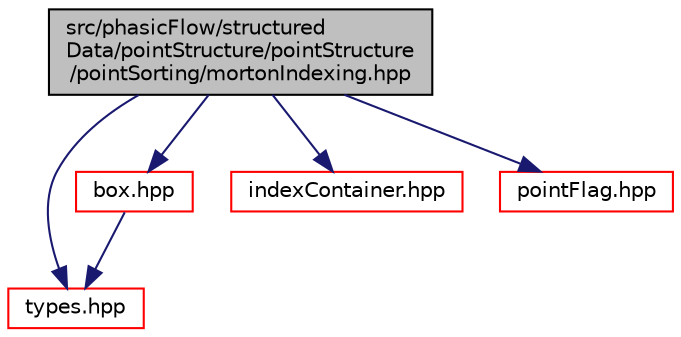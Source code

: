digraph "src/phasicFlow/structuredData/pointStructure/pointStructure/pointSorting/mortonIndexing.hpp"
{
 // LATEX_PDF_SIZE
  edge [fontname="Helvetica",fontsize="10",labelfontname="Helvetica",labelfontsize="10"];
  node [fontname="Helvetica",fontsize="10",shape=record];
  Node1 [label="src/phasicFlow/structured\lData/pointStructure/pointStructure\l/pointSorting/mortonIndexing.hpp",height=0.2,width=0.4,color="black", fillcolor="grey75", style="filled", fontcolor="black",tooltip=" "];
  Node1 -> Node2 [color="midnightblue",fontsize="10",style="solid",fontname="Helvetica"];
  Node2 [label="types.hpp",height=0.2,width=0.4,color="red", fillcolor="white", style="filled",URL="$types_8hpp.html",tooltip=" "];
  Node1 -> Node35 [color="midnightblue",fontsize="10",style="solid",fontname="Helvetica"];
  Node35 [label="box.hpp",height=0.2,width=0.4,color="red", fillcolor="white", style="filled",URL="$box_8hpp.html",tooltip=" "];
  Node35 -> Node2 [color="midnightblue",fontsize="10",style="solid",fontname="Helvetica"];
  Node1 -> Node52 [color="midnightblue",fontsize="10",style="solid",fontname="Helvetica"];
  Node52 [label="indexContainer.hpp",height=0.2,width=0.4,color="red", fillcolor="white", style="filled",URL="$indexContainer_8hpp.html",tooltip=" "];
  Node1 -> Node78 [color="midnightblue",fontsize="10",style="solid",fontname="Helvetica"];
  Node78 [label="pointFlag.hpp",height=0.2,width=0.4,color="red", fillcolor="white", style="filled",URL="$pointFlag_8hpp.html",tooltip=" "];
}
